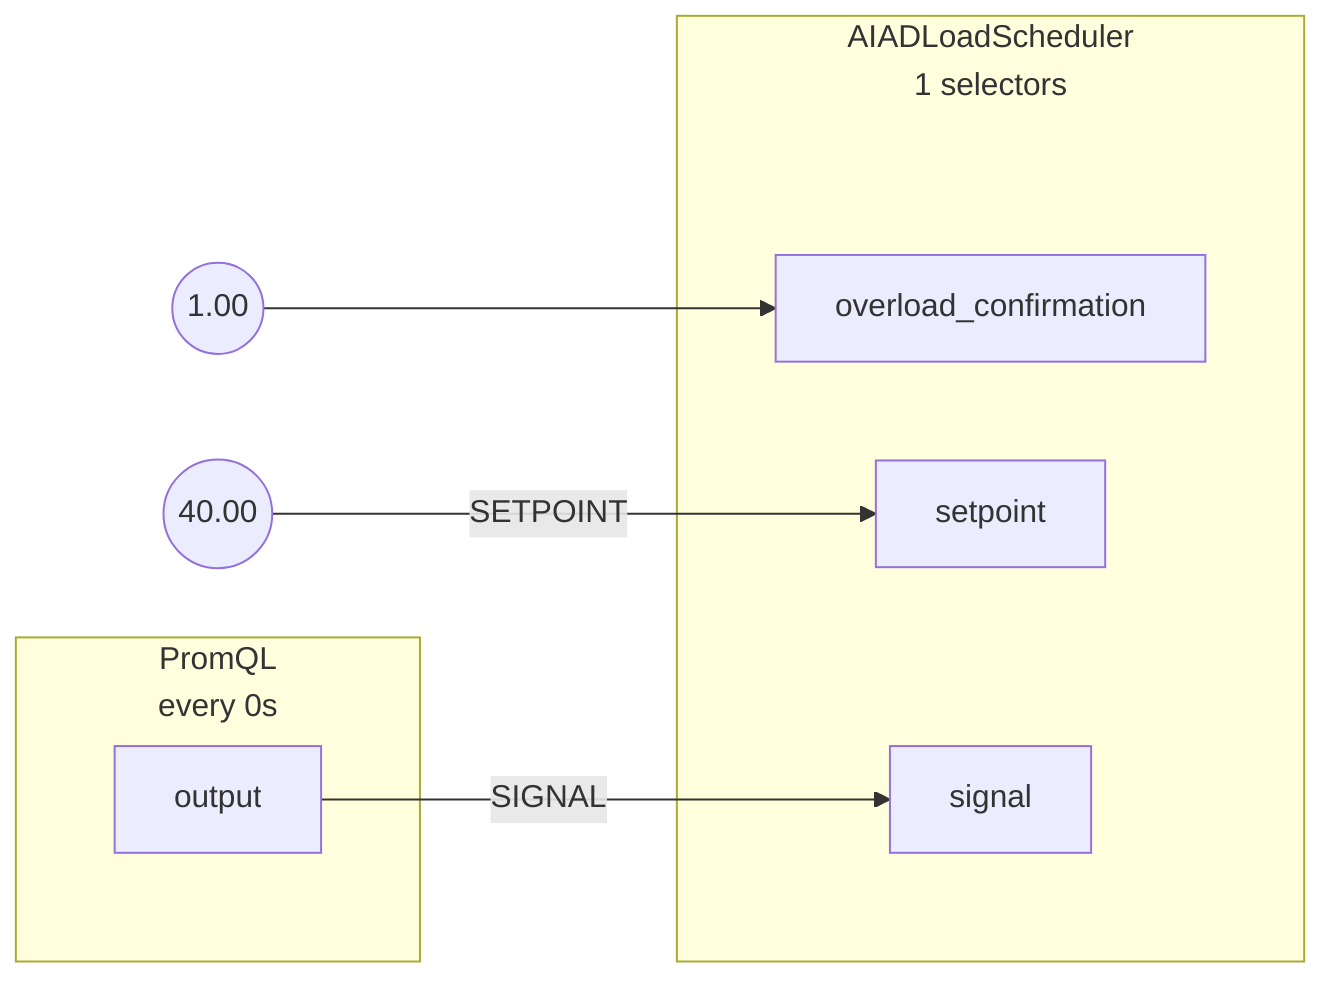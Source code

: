 flowchart LR
subgraph root.0[<center>AIADLoadScheduler<br/>1 selectors</center>]
subgraph root.0_inports[ ]
style root.0_inports fill:none,stroke:none
root.0overload_confirmation[overload_confirmation]
root.0setpoint[setpoint]
root.0signal[signal]
end
subgraph root.0_outports[ ]
style root.0_outports fill:none,stroke:none
end
end
root.0_overload_confirmation_FakeConstantout((1.00))
subgraph root.1[<center>PromQL<br/>every 0s</center>]
subgraph root.1_outports[ ]
style root.1_outports fill:none,stroke:none
root.1output[output]
end
end
root.2output((40.00))
root.0_overload_confirmation_FakeConstantout --> root.0overload_confirmation
root.1output --> |SIGNAL| root.0signal
root.2output --> |SETPOINT| root.0setpoint